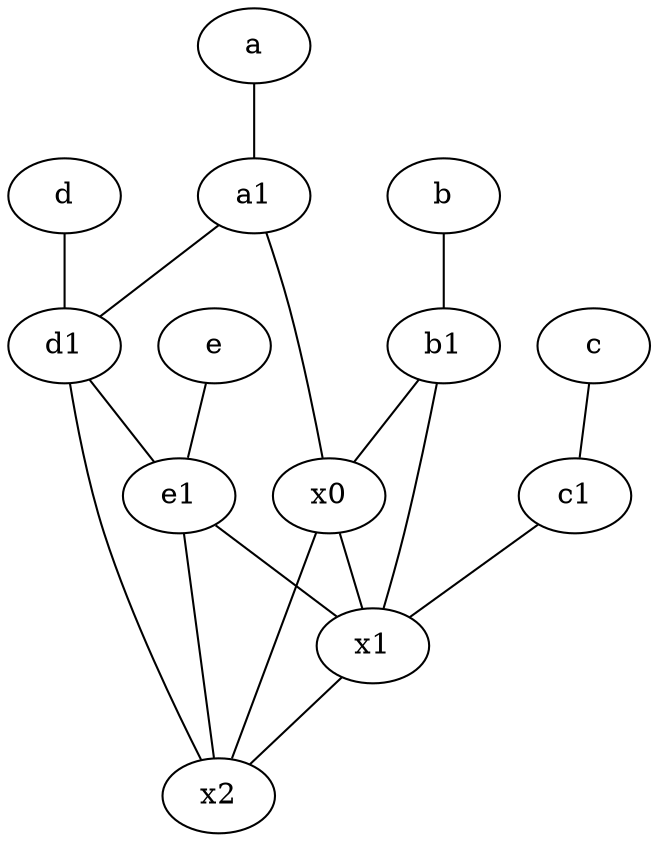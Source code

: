 graph {
	node [labelfontsize=50]
	c1 [labelfontsize=50 pos="4.5,3!"]
	c [labelfontsize=50 pos="4.5,2!"]
	a1 [labelfontsize=50 pos="8,3!"]
	d [labelfontsize=50 pos="2,5!"]
	e [labelfontsize=50 pos="7,9!"]
	x1 [labelfontsize=50]
	x0 [labelfontsize=50]
	d1 [labelfontsize=50 pos="3,5!"]
	b [labelfontsize=50 pos="10,4!"]
	e1 [labelfontsize=50 pos="7,7!"]
	b1 [labelfontsize=50 pos="9,4!"]
	x2 [labelfontsize=50]
	a [labelfontsize=50 pos="8,2!"]
	b1 -- x0
	b1 -- x1
	a -- a1
	e -- e1
	x1 -- x2
	d1 -- x2
	d -- d1
	e1 -- x2
	c1 -- x1
	c -- c1
	b -- b1
	e1 -- x1
	x0 -- x2
	d1 -- e1
	a1 -- d1
	x0 -- x1
	a1 -- x0
}

